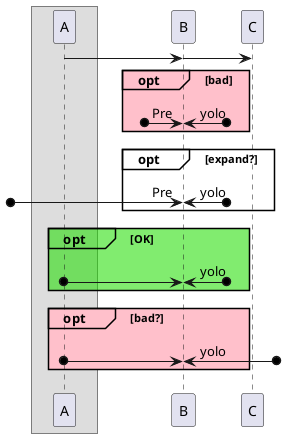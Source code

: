{
  "sha1": "i7m1foj1lycylnlzl7l9iscksuabtxd",
  "insertion": {
    "when": "2024-06-06T17:24:18.637Z",
    "url": "https://github.com/plantuml/plantuml/issues/1097",
    "user": "plantuml@gmail.com"
  }
}
@startuml
!pragma teoz true
skinparam ParticipantPadding 18
skinparam BoxPadding 20
box
participant A
end box
  A -> B
& B -> C
opt#transparent #pink bad /'in teoz'/
?o-> B : Pre
& B <-o? : yolo
'& C -[hidden]> C /' enlarge opt box '/
end
opt#transparent expand?
[o-> B : Pre
& B <-o? : yolo
'& C -[hidden]> C /' enlarge opt box '/
'& C -[hidden]> B
end
opt#transparent #20DD0090 OK
  A o-> B
& B <-o? : yolo
'& C -[hidden]> C /' enlarge opt box '/
end
opt#transparent #pink bad?
  A o-> B
& B <-o] : yolo
'& C -[hidden]> C /' enlarge opt box '/
end
@enduml

